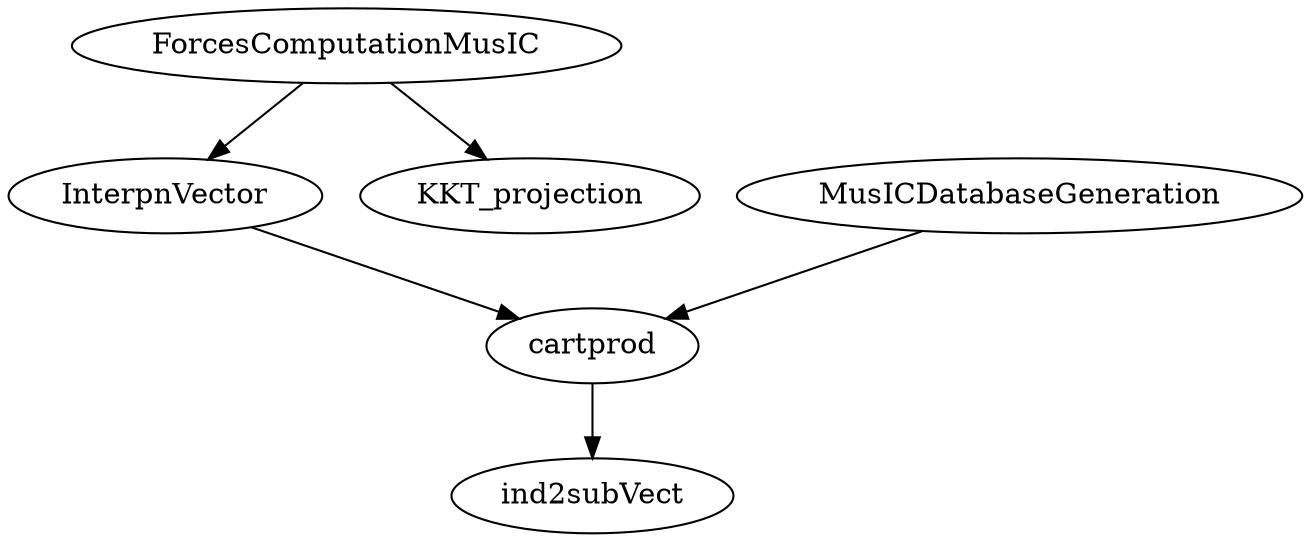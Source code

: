 /* Created by mdot for Matlab */
digraph m2html {
  ForcesComputationMusIC -> InterpnVector;
  ForcesComputationMusIC -> KKT_projection;
  InterpnVector -> cartprod;
  MusICDatabaseGeneration -> cartprod;
  cartprod -> ind2subVect;

  ForcesComputationMusIC [URL="ForcesComputationMusIC.html"];
  InterpnVector [URL="InterpnVector.html"];
  KKT_projection [URL="KKT_projection.html"];
  MusICDatabaseGeneration [URL="MusICDatabaseGeneration.html"];
  cartprod [URL="cartprod.html"];
  ind2subVect [URL="ind2subVect.html"];
}